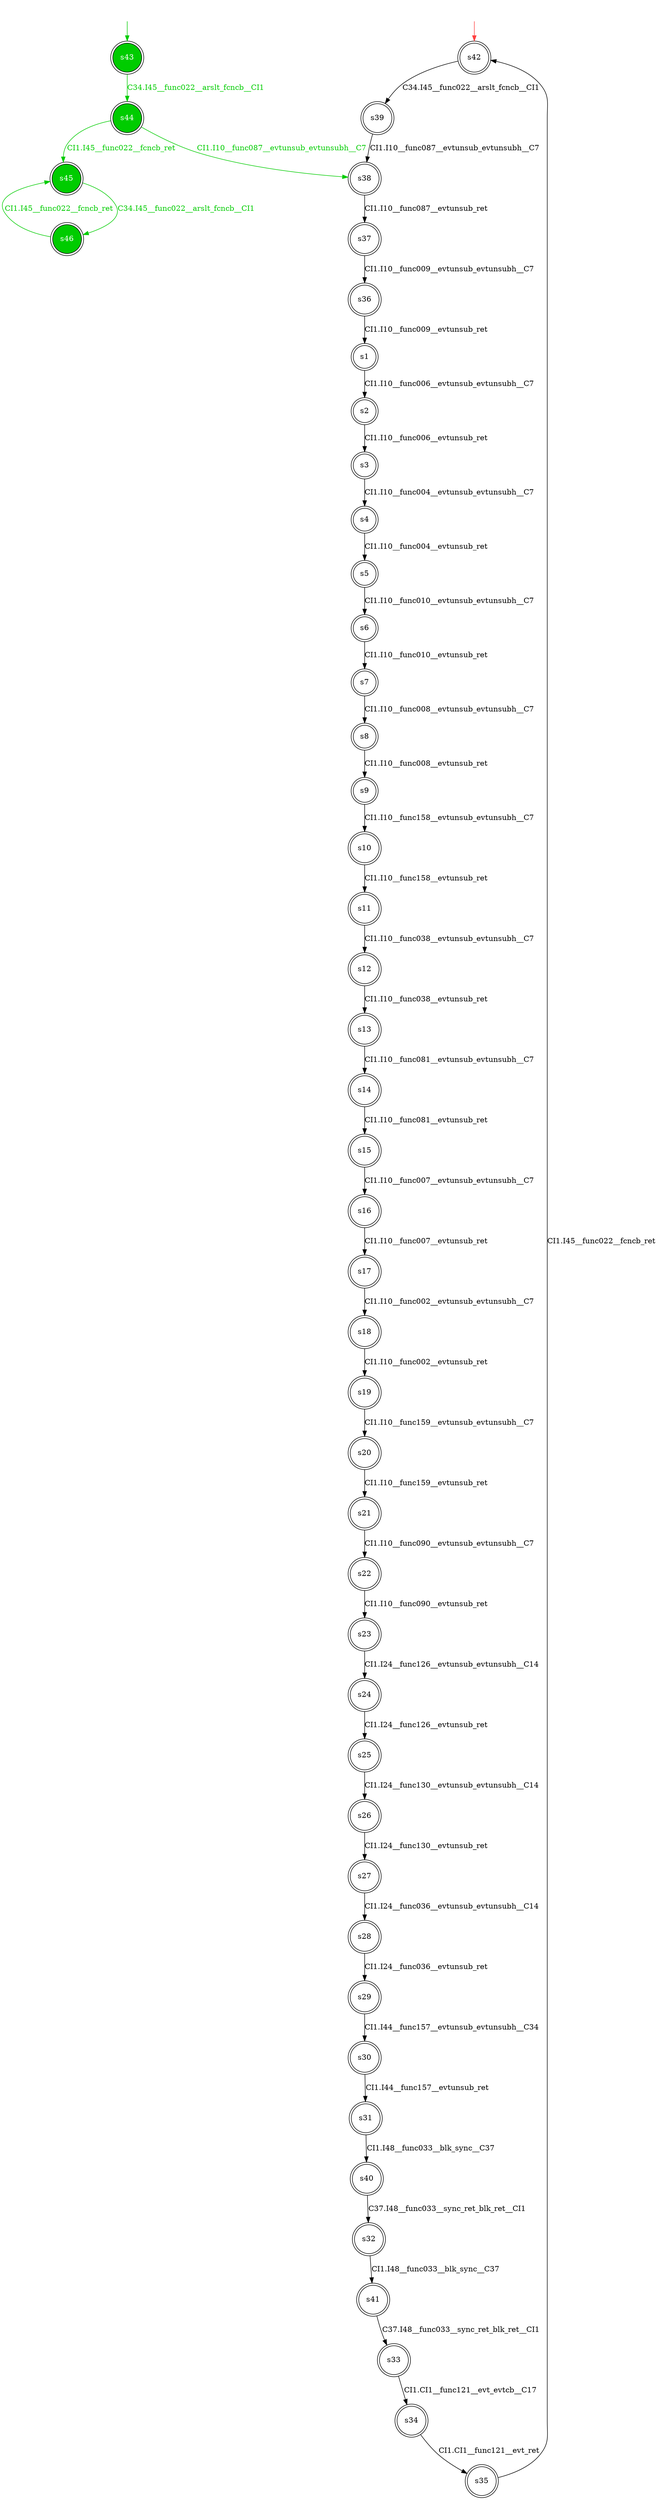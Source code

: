 digraph diffautomaton {
	42 [label=<s42> shape="doublecircle"];
	43 [label=<s43> shape="doublecircle" fillcolor="#00cc00" fontcolor="#ffffff" style="filled"];
	1 [label=<s1> shape="doublecircle"];
	2 [label=<s2> shape="doublecircle"];
	3 [label=<s3> shape="doublecircle"];
	4 [label=<s4> shape="doublecircle"];
	5 [label=<s5> shape="doublecircle"];
	6 [label=<s6> shape="doublecircle"];
	7 [label=<s7> shape="doublecircle"];
	8 [label=<s8> shape="doublecircle"];
	9 [label=<s9> shape="doublecircle"];
	10 [label=<s10> shape="doublecircle"];
	11 [label=<s11> shape="doublecircle"];
	12 [label=<s12> shape="doublecircle"];
	13 [label=<s13> shape="doublecircle"];
	14 [label=<s14> shape="doublecircle"];
	15 [label=<s15> shape="doublecircle"];
	16 [label=<s16> shape="doublecircle"];
	17 [label=<s17> shape="doublecircle"];
	18 [label=<s18> shape="doublecircle"];
	19 [label=<s19> shape="doublecircle"];
	20 [label=<s20> shape="doublecircle"];
	21 [label=<s21> shape="doublecircle"];
	22 [label=<s22> shape="doublecircle"];
	23 [label=<s23> shape="doublecircle"];
	24 [label=<s24> shape="doublecircle"];
	25 [label=<s25> shape="doublecircle"];
	26 [label=<s26> shape="doublecircle"];
	27 [label=<s27> shape="doublecircle"];
	28 [label=<s28> shape="doublecircle"];
	29 [label=<s29> shape="doublecircle"];
	30 [label=<s30> shape="doublecircle"];
	31 [label=<s31> shape="doublecircle"];
	32 [label=<s32> shape="doublecircle"];
	33 [label=<s33> shape="doublecircle"];
	34 [label=<s34> shape="doublecircle"];
	35 [label=<s35> shape="doublecircle"];
	36 [label=<s36> shape="doublecircle"];
	37 [label=<s37> shape="doublecircle"];
	38 [label=<s38> shape="doublecircle"];
	39 [label=<s39> shape="doublecircle"];
	40 [label=<s40> shape="doublecircle"];
	41 [label=<s41> shape="doublecircle"];
	44 [label=<s44> shape="doublecircle" fillcolor="#00cc00" fontcolor="#ffffff" style="filled"];
	45 [label=<s45> shape="doublecircle" fillcolor="#00cc00" fontcolor="#ffffff" style="filled"];
	46 [label=<s46> shape="doublecircle" fillcolor="#00cc00" fontcolor="#ffffff" style="filled"];
	__init42 [label=<> shape="none"];
	__init42 -> 42 [color="#ff4040"];
	__init43 [label=<> shape="none"];
	__init43 -> 43 [color="#00cc00"];
	42 -> 39 [label=<<font color="#000000">C34.I45__func022__arslt_fcncb__CI1</font>> id="42-0-39"];
	43 -> 44 [label=<<font color="#00cc00">C34.I45__func022__arslt_fcncb__CI1</font>> color="#00cc00" id="43-0-44"];
	1 -> 2 [label=<<font color="#000000">CI1.I10__func006__evtunsub_evtunsubh__C7</font>> id="1-0-2"];
	2 -> 3 [label=<<font color="#000000">CI1.I10__func006__evtunsub_ret</font>> id="2-0-3"];
	3 -> 4 [label=<<font color="#000000">CI1.I10__func004__evtunsub_evtunsubh__C7</font>> id="3-0-4"];
	4 -> 5 [label=<<font color="#000000">CI1.I10__func004__evtunsub_ret</font>> id="4-0-5"];
	5 -> 6 [label=<<font color="#000000">CI1.I10__func010__evtunsub_evtunsubh__C7</font>> id="5-0-6"];
	6 -> 7 [label=<<font color="#000000">CI1.I10__func010__evtunsub_ret</font>> id="6-0-7"];
	7 -> 8 [label=<<font color="#000000">CI1.I10__func008__evtunsub_evtunsubh__C7</font>> id="7-0-8"];
	8 -> 9 [label=<<font color="#000000">CI1.I10__func008__evtunsub_ret</font>> id="8-0-9"];
	9 -> 10 [label=<<font color="#000000">CI1.I10__func158__evtunsub_evtunsubh__C7</font>> id="9-0-10"];
	10 -> 11 [label=<<font color="#000000">CI1.I10__func158__evtunsub_ret</font>> id="10-0-11"];
	11 -> 12 [label=<<font color="#000000">CI1.I10__func038__evtunsub_evtunsubh__C7</font>> id="11-0-12"];
	12 -> 13 [label=<<font color="#000000">CI1.I10__func038__evtunsub_ret</font>> id="12-0-13"];
	13 -> 14 [label=<<font color="#000000">CI1.I10__func081__evtunsub_evtunsubh__C7</font>> id="13-0-14"];
	14 -> 15 [label=<<font color="#000000">CI1.I10__func081__evtunsub_ret</font>> id="14-0-15"];
	15 -> 16 [label=<<font color="#000000">CI1.I10__func007__evtunsub_evtunsubh__C7</font>> id="15-0-16"];
	16 -> 17 [label=<<font color="#000000">CI1.I10__func007__evtunsub_ret</font>> id="16-0-17"];
	17 -> 18 [label=<<font color="#000000">CI1.I10__func002__evtunsub_evtunsubh__C7</font>> id="17-0-18"];
	18 -> 19 [label=<<font color="#000000">CI1.I10__func002__evtunsub_ret</font>> id="18-0-19"];
	19 -> 20 [label=<<font color="#000000">CI1.I10__func159__evtunsub_evtunsubh__C7</font>> id="19-0-20"];
	20 -> 21 [label=<<font color="#000000">CI1.I10__func159__evtunsub_ret</font>> id="20-0-21"];
	21 -> 22 [label=<<font color="#000000">CI1.I10__func090__evtunsub_evtunsubh__C7</font>> id="21-0-22"];
	22 -> 23 [label=<<font color="#000000">CI1.I10__func090__evtunsub_ret</font>> id="22-0-23"];
	23 -> 24 [label=<<font color="#000000">CI1.I24__func126__evtunsub_evtunsubh__C14</font>> id="23-0-24"];
	24 -> 25 [label=<<font color="#000000">CI1.I24__func126__evtunsub_ret</font>> id="24-0-25"];
	25 -> 26 [label=<<font color="#000000">CI1.I24__func130__evtunsub_evtunsubh__C14</font>> id="25-0-26"];
	26 -> 27 [label=<<font color="#000000">CI1.I24__func130__evtunsub_ret</font>> id="26-0-27"];
	27 -> 28 [label=<<font color="#000000">CI1.I24__func036__evtunsub_evtunsubh__C14</font>> id="27-0-28"];
	28 -> 29 [label=<<font color="#000000">CI1.I24__func036__evtunsub_ret</font>> id="28-0-29"];
	29 -> 30 [label=<<font color="#000000">CI1.I44__func157__evtunsub_evtunsubh__C34</font>> id="29-0-30"];
	30 -> 31 [label=<<font color="#000000">CI1.I44__func157__evtunsub_ret</font>> id="30-0-31"];
	31 -> 40 [label=<<font color="#000000">CI1.I48__func033__blk_sync__C37</font>> id="31-0-40"];
	32 -> 41 [label=<<font color="#000000">CI1.I48__func033__blk_sync__C37</font>> id="32-0-41"];
	33 -> 34 [label=<<font color="#000000">CI1.CI1__func121__evt_evtcb__C17</font>> id="33-0-34"];
	34 -> 35 [label=<<font color="#000000">CI1.CI1__func121__evt_ret</font>> id="34-0-35"];
	35 -> 42 [label=<<font color="#000000">CI1.I45__func022__fcncb_ret</font>> id="35-0-42"];
	36 -> 1 [label=<<font color="#000000">CI1.I10__func009__evtunsub_ret</font>> id="36-0-1"];
	37 -> 36 [label=<<font color="#000000">CI1.I10__func009__evtunsub_evtunsubh__C7</font>> id="37-0-36"];
	38 -> 37 [label=<<font color="#000000">CI1.I10__func087__evtunsub_ret</font>> id="38-0-37"];
	39 -> 38 [label=<<font color="#000000">CI1.I10__func087__evtunsub_evtunsubh__C7</font>> id="39-0-38"];
	40 -> 32 [label=<<font color="#000000">C37.I48__func033__sync_ret_blk_ret__CI1</font>> id="40-0-32"];
	41 -> 33 [label=<<font color="#000000">C37.I48__func033__sync_ret_blk_ret__CI1</font>> id="41-0-33"];
	44 -> 45 [label=<<font color="#00cc00">CI1.I45__func022__fcncb_ret</font>> color="#00cc00" id="44-0-45"];
	44 -> 38 [label=<<font color="#00cc00">CI1.I10__func087__evtunsub_evtunsubh__C7</font>> color="#00cc00" id="44-1-38"];
	45 -> 46 [label=<<font color="#00cc00">C34.I45__func022__arslt_fcncb__CI1</font>> color="#00cc00" id="45-0-46"];
	46 -> 45 [label=<<font color="#00cc00">CI1.I45__func022__fcncb_ret</font>> color="#00cc00" id="46-0-45"];
}
